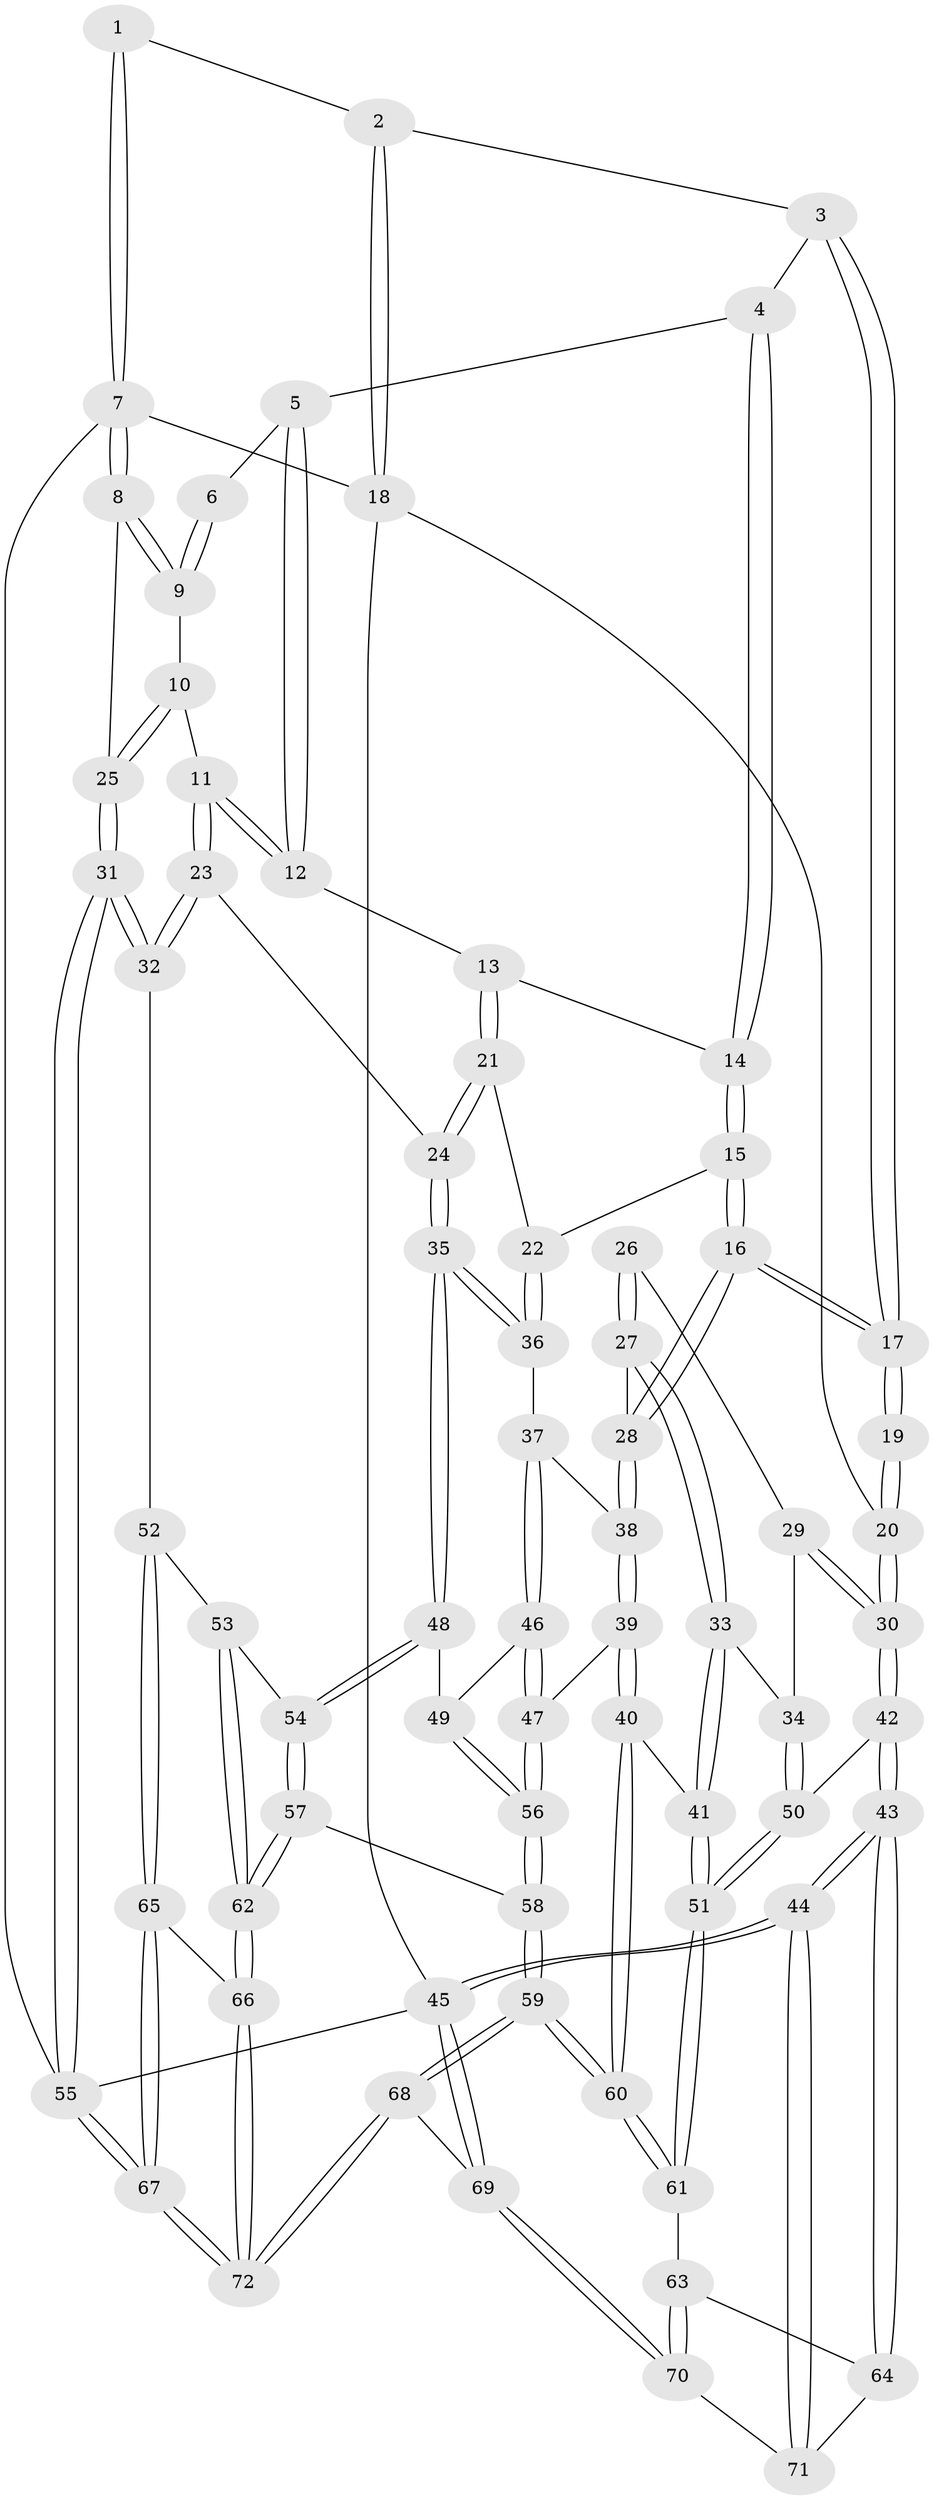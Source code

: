 // coarse degree distribution, {3: 0.23255813953488372, 5: 0.3023255813953488, 4: 0.3488372093023256, 2: 0.023255813953488372, 8: 0.023255813953488372, 6: 0.046511627906976744, 7: 0.023255813953488372}
// Generated by graph-tools (version 1.1) at 2025/42/03/06/25 10:42:30]
// undirected, 72 vertices, 177 edges
graph export_dot {
graph [start="1"]
  node [color=gray90,style=filled];
  1 [pos="+0.6916169199162988+0"];
  2 [pos="+0.06662379447916372+0"];
  3 [pos="+0.15219406497755916+0"];
  4 [pos="+0.5326165462881545+0.12782503496284575"];
  5 [pos="+0.5965577140757004+0.09411518794906451"];
  6 [pos="+0.61932124417036+0.06541262437902536"];
  7 [pos="+1+0"];
  8 [pos="+1+0"];
  9 [pos="+0.8356543269018034+0.18797061406794086"];
  10 [pos="+0.7971849773179234+0.28820240136464137"];
  11 [pos="+0.7452019285607937+0.32017612475829504"];
  12 [pos="+0.6922727864956747+0.28758747694027914"];
  13 [pos="+0.5807616213767259+0.29116974906093496"];
  14 [pos="+0.5016163730675454+0.21929364257475015"];
  15 [pos="+0.3382242384173801+0.34753302165207095"];
  16 [pos="+0.32323296578388205+0.350261890976659"];
  17 [pos="+0.31687805771138183+0.3408119200682058"];
  18 [pos="+0+0"];
  19 [pos="+0.04049834098558814+0.3227387239720251"];
  20 [pos="+0+0"];
  21 [pos="+0.5393339505415022+0.41295175133755163"];
  22 [pos="+0.5136818400122496+0.40822700626757696"];
  23 [pos="+0.6879282379694612+0.5132596531131165"];
  24 [pos="+0.6804673553212174+0.5169524165560867"];
  25 [pos="+1+0.4766795804928543"];
  26 [pos="+0.06414332593280438+0.38792598684256135"];
  27 [pos="+0.2138666215401833+0.4343874575065176"];
  28 [pos="+0.3177080393646448+0.3657620488439213"];
  29 [pos="+0.05086472230796383+0.42630962431853753"];
  30 [pos="+0+0.45791100024244297"];
  31 [pos="+1+0.6064323151495651"];
  32 [pos="+1+0.6131136127933421"];
  33 [pos="+0.12866741340831908+0.5520792259418625"];
  34 [pos="+0.06907253885862104+0.55698066390742"];
  35 [pos="+0.6534760719733682+0.5578737521471561"];
  36 [pos="+0.4509880437563879+0.5733654567607624"];
  37 [pos="+0.4381228708164157+0.5764076511055939"];
  38 [pos="+0.32137367371831893+0.3801311524223671"];
  39 [pos="+0.2731308071063509+0.6855683005239505"];
  40 [pos="+0.2721130286298718+0.6859657928379504"];
  41 [pos="+0.2573303115930525+0.6845447623910855"];
  42 [pos="+0+0.601456183728937"];
  43 [pos="+0+0.8632249796271433"];
  44 [pos="+0+1"];
  45 [pos="+0+1"];
  46 [pos="+0.4160085855267251+0.6201810931825337"];
  47 [pos="+0.3380657641753973+0.6852368603855168"];
  48 [pos="+0.6376208258870523+0.6697007301748241"];
  49 [pos="+0.5367580629265793+0.7116701556724091"];
  50 [pos="+0.004721979470953559+0.5904083302938639"];
  51 [pos="+0.11775073357417846+0.7746499269892863"];
  52 [pos="+0.8571590004269356+0.7678428081388697"];
  53 [pos="+0.6975353885676445+0.7466326952826355"];
  54 [pos="+0.6682108299130699+0.7316195780612063"];
  55 [pos="+1+1"];
  56 [pos="+0.4570978979376842+0.8112563701229168"];
  57 [pos="+0.5878377237049595+0.887489193786287"];
  58 [pos="+0.46683755514748493+0.8907984383635068"];
  59 [pos="+0.36778363278320236+1"];
  60 [pos="+0.28745115783435304+0.8945165327124752"];
  61 [pos="+0.08890571794987098+0.8354480576860126"];
  62 [pos="+0.7650436492834436+1"];
  63 [pos="+0.08813535801257216+0.8361096883478227"];
  64 [pos="+0+0.857177658466258"];
  65 [pos="+0.8522665005101961+0.7942784658908568"];
  66 [pos="+0.7668914026096598+1"];
  67 [pos="+1+1"];
  68 [pos="+0.32431114881011885+1"];
  69 [pos="+0.2716946837401592+1"];
  70 [pos="+0.13312233592229594+0.994073342577613"];
  71 [pos="+0.04753839281518791+0.9783038435113238"];
  72 [pos="+0.8762420964716966+1"];
  1 -- 2;
  1 -- 7;
  1 -- 7;
  2 -- 3;
  2 -- 18;
  2 -- 18;
  3 -- 4;
  3 -- 17;
  3 -- 17;
  4 -- 5;
  4 -- 14;
  4 -- 14;
  5 -- 6;
  5 -- 12;
  5 -- 12;
  6 -- 9;
  6 -- 9;
  7 -- 8;
  7 -- 8;
  7 -- 18;
  7 -- 55;
  8 -- 9;
  8 -- 9;
  8 -- 25;
  9 -- 10;
  10 -- 11;
  10 -- 25;
  10 -- 25;
  11 -- 12;
  11 -- 12;
  11 -- 23;
  11 -- 23;
  12 -- 13;
  13 -- 14;
  13 -- 21;
  13 -- 21;
  14 -- 15;
  14 -- 15;
  15 -- 16;
  15 -- 16;
  15 -- 22;
  16 -- 17;
  16 -- 17;
  16 -- 28;
  16 -- 28;
  17 -- 19;
  17 -- 19;
  18 -- 20;
  18 -- 45;
  19 -- 20;
  19 -- 20;
  20 -- 30;
  20 -- 30;
  21 -- 22;
  21 -- 24;
  21 -- 24;
  22 -- 36;
  22 -- 36;
  23 -- 24;
  23 -- 32;
  23 -- 32;
  24 -- 35;
  24 -- 35;
  25 -- 31;
  25 -- 31;
  26 -- 27;
  26 -- 27;
  26 -- 29;
  27 -- 28;
  27 -- 33;
  27 -- 33;
  28 -- 38;
  28 -- 38;
  29 -- 30;
  29 -- 30;
  29 -- 34;
  30 -- 42;
  30 -- 42;
  31 -- 32;
  31 -- 32;
  31 -- 55;
  31 -- 55;
  32 -- 52;
  33 -- 34;
  33 -- 41;
  33 -- 41;
  34 -- 50;
  34 -- 50;
  35 -- 36;
  35 -- 36;
  35 -- 48;
  35 -- 48;
  36 -- 37;
  37 -- 38;
  37 -- 46;
  37 -- 46;
  38 -- 39;
  38 -- 39;
  39 -- 40;
  39 -- 40;
  39 -- 47;
  40 -- 41;
  40 -- 60;
  40 -- 60;
  41 -- 51;
  41 -- 51;
  42 -- 43;
  42 -- 43;
  42 -- 50;
  43 -- 44;
  43 -- 44;
  43 -- 64;
  43 -- 64;
  44 -- 45;
  44 -- 45;
  44 -- 71;
  44 -- 71;
  45 -- 69;
  45 -- 69;
  45 -- 55;
  46 -- 47;
  46 -- 47;
  46 -- 49;
  47 -- 56;
  47 -- 56;
  48 -- 49;
  48 -- 54;
  48 -- 54;
  49 -- 56;
  49 -- 56;
  50 -- 51;
  50 -- 51;
  51 -- 61;
  51 -- 61;
  52 -- 53;
  52 -- 65;
  52 -- 65;
  53 -- 54;
  53 -- 62;
  53 -- 62;
  54 -- 57;
  54 -- 57;
  55 -- 67;
  55 -- 67;
  56 -- 58;
  56 -- 58;
  57 -- 58;
  57 -- 62;
  57 -- 62;
  58 -- 59;
  58 -- 59;
  59 -- 60;
  59 -- 60;
  59 -- 68;
  59 -- 68;
  60 -- 61;
  60 -- 61;
  61 -- 63;
  62 -- 66;
  62 -- 66;
  63 -- 64;
  63 -- 70;
  63 -- 70;
  64 -- 71;
  65 -- 66;
  65 -- 67;
  65 -- 67;
  66 -- 72;
  66 -- 72;
  67 -- 72;
  67 -- 72;
  68 -- 69;
  68 -- 72;
  68 -- 72;
  69 -- 70;
  69 -- 70;
  70 -- 71;
}

